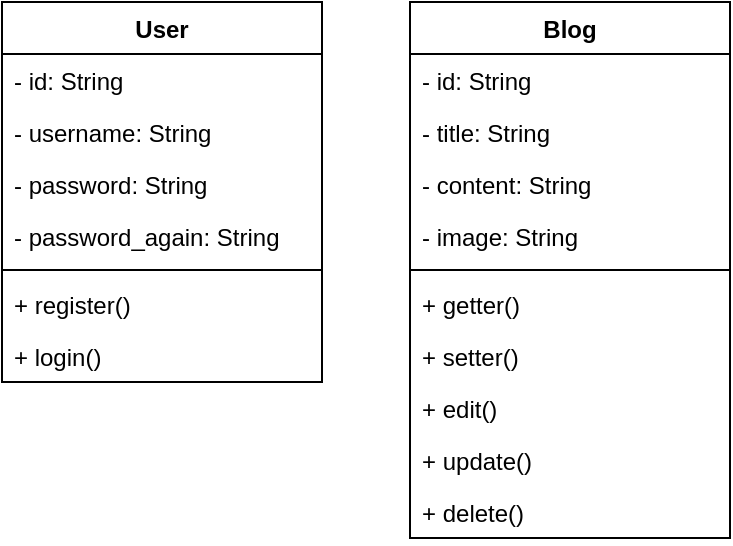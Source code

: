 <mxfile version="18.0.7" type="device"><diagram id="zRhynXQeZqjiwi_pxR_h" name="Page-1"><mxGraphModel dx="868" dy="482" grid="1" gridSize="10" guides="1" tooltips="1" connect="1" arrows="1" fold="1" page="1" pageScale="1" pageWidth="827" pageHeight="1169" math="0" shadow="0"><root><mxCell id="0"/><mxCell id="1" parent="0"/><mxCell id="BGDfD64KPP-HDOuQ34qw-1" value="User" style="swimlane;fontStyle=1;align=center;verticalAlign=top;childLayout=stackLayout;horizontal=1;startSize=26;horizontalStack=0;resizeParent=1;resizeParentMax=0;resizeLast=0;collapsible=1;marginBottom=0;" parent="1" vertex="1"><mxGeometry x="50" y="40" width="160" height="190" as="geometry"><mxRectangle x="40" y="40" width="60" height="26" as="alternateBounds"/></mxGeometry></mxCell><mxCell id="U4o_d2_peSZYe-5fcDGZ-3" value="- id: String" style="text;strokeColor=none;fillColor=none;align=left;verticalAlign=top;spacingLeft=4;spacingRight=4;overflow=hidden;rotatable=0;points=[[0,0.5],[1,0.5]];portConstraint=eastwest;" vertex="1" parent="BGDfD64KPP-HDOuQ34qw-1"><mxGeometry y="26" width="160" height="26" as="geometry"/></mxCell><mxCell id="BGDfD64KPP-HDOuQ34qw-2" value="- username: String" style="text;strokeColor=none;fillColor=none;align=left;verticalAlign=top;spacingLeft=4;spacingRight=4;overflow=hidden;rotatable=0;points=[[0,0.5],[1,0.5]];portConstraint=eastwest;" parent="BGDfD64KPP-HDOuQ34qw-1" vertex="1"><mxGeometry y="52" width="160" height="26" as="geometry"/></mxCell><mxCell id="BGDfD64KPP-HDOuQ34qw-9" value="- password: String" style="text;strokeColor=none;fillColor=none;align=left;verticalAlign=top;spacingLeft=4;spacingRight=4;overflow=hidden;rotatable=0;points=[[0,0.5],[1,0.5]];portConstraint=eastwest;" parent="BGDfD64KPP-HDOuQ34qw-1" vertex="1"><mxGeometry y="78" width="160" height="26" as="geometry"/></mxCell><mxCell id="U4o_d2_peSZYe-5fcDGZ-4" value="- password_again: String" style="text;strokeColor=none;fillColor=none;align=left;verticalAlign=top;spacingLeft=4;spacingRight=4;overflow=hidden;rotatable=0;points=[[0,0.5],[1,0.5]];portConstraint=eastwest;" vertex="1" parent="BGDfD64KPP-HDOuQ34qw-1"><mxGeometry y="104" width="160" height="26" as="geometry"/></mxCell><mxCell id="BGDfD64KPP-HDOuQ34qw-3" value="" style="line;strokeWidth=1;fillColor=none;align=left;verticalAlign=middle;spacingTop=-1;spacingLeft=3;spacingRight=3;rotatable=0;labelPosition=right;points=[];portConstraint=eastwest;" parent="BGDfD64KPP-HDOuQ34qw-1" vertex="1"><mxGeometry y="130" width="160" height="8" as="geometry"/></mxCell><mxCell id="BGDfD64KPP-HDOuQ34qw-20" value="+ register()" style="text;strokeColor=none;fillColor=none;align=left;verticalAlign=top;spacingLeft=4;spacingRight=4;overflow=hidden;rotatable=0;points=[[0,0.5],[1,0.5]];portConstraint=eastwest;" parent="BGDfD64KPP-HDOuQ34qw-1" vertex="1"><mxGeometry y="138" width="160" height="26" as="geometry"/></mxCell><mxCell id="BGDfD64KPP-HDOuQ34qw-4" value="+ login()" style="text;strokeColor=none;fillColor=none;align=left;verticalAlign=top;spacingLeft=4;spacingRight=4;overflow=hidden;rotatable=0;points=[[0,0.5],[1,0.5]];portConstraint=eastwest;" parent="BGDfD64KPP-HDOuQ34qw-1" vertex="1"><mxGeometry y="164" width="160" height="26" as="geometry"/></mxCell><mxCell id="BGDfD64KPP-HDOuQ34qw-23" value="Blog" style="swimlane;fontStyle=1;align=center;verticalAlign=top;childLayout=stackLayout;horizontal=1;startSize=26;horizontalStack=0;resizeParent=1;resizeParentMax=0;resizeLast=0;collapsible=1;marginBottom=0;" parent="1" vertex="1"><mxGeometry x="254" y="40" width="160" height="268" as="geometry"><mxRectangle x="40" y="40" width="60" height="26" as="alternateBounds"/></mxGeometry></mxCell><mxCell id="BGDfD64KPP-HDOuQ34qw-25" value="- id: String " style="text;strokeColor=none;fillColor=none;align=left;verticalAlign=top;spacingLeft=4;spacingRight=4;overflow=hidden;rotatable=0;points=[[0,0.5],[1,0.5]];portConstraint=eastwest;" parent="BGDfD64KPP-HDOuQ34qw-23" vertex="1"><mxGeometry y="26" width="160" height="26" as="geometry"/></mxCell><mxCell id="U4o_d2_peSZYe-5fcDGZ-6" value="- title: String " style="text;strokeColor=none;fillColor=none;align=left;verticalAlign=top;spacingLeft=4;spacingRight=4;overflow=hidden;rotatable=0;points=[[0,0.5],[1,0.5]];portConstraint=eastwest;" vertex="1" parent="BGDfD64KPP-HDOuQ34qw-23"><mxGeometry y="52" width="160" height="26" as="geometry"/></mxCell><mxCell id="BGDfD64KPP-HDOuQ34qw-33" value="- content: String " style="text;strokeColor=none;fillColor=none;align=left;verticalAlign=top;spacingLeft=4;spacingRight=4;overflow=hidden;rotatable=0;points=[[0,0.5],[1,0.5]];portConstraint=eastwest;" parent="BGDfD64KPP-HDOuQ34qw-23" vertex="1"><mxGeometry y="78" width="160" height="26" as="geometry"/></mxCell><mxCell id="U4o_d2_peSZYe-5fcDGZ-7" value="- image: String " style="text;strokeColor=none;fillColor=none;align=left;verticalAlign=top;spacingLeft=4;spacingRight=4;overflow=hidden;rotatable=0;points=[[0,0.5],[1,0.5]];portConstraint=eastwest;" vertex="1" parent="BGDfD64KPP-HDOuQ34qw-23"><mxGeometry y="104" width="160" height="26" as="geometry"/></mxCell><mxCell id="BGDfD64KPP-HDOuQ34qw-26" value="" style="line;strokeWidth=1;fillColor=none;align=left;verticalAlign=middle;spacingTop=-1;spacingLeft=3;spacingRight=3;rotatable=0;labelPosition=right;points=[];portConstraint=eastwest;" parent="BGDfD64KPP-HDOuQ34qw-23" vertex="1"><mxGeometry y="130" width="160" height="8" as="geometry"/></mxCell><mxCell id="BGDfD64KPP-HDOuQ34qw-34" value="+ getter()" style="text;strokeColor=none;fillColor=none;align=left;verticalAlign=top;spacingLeft=4;spacingRight=4;overflow=hidden;rotatable=0;points=[[0,0.5],[1,0.5]];portConstraint=eastwest;" parent="BGDfD64KPP-HDOuQ34qw-23" vertex="1"><mxGeometry y="138" width="160" height="26" as="geometry"/></mxCell><mxCell id="BGDfD64KPP-HDOuQ34qw-35" value="+ setter()" style="text;strokeColor=none;fillColor=none;align=left;verticalAlign=top;spacingLeft=4;spacingRight=4;overflow=hidden;rotatable=0;points=[[0,0.5],[1,0.5]];portConstraint=eastwest;" parent="BGDfD64KPP-HDOuQ34qw-23" vertex="1"><mxGeometry y="164" width="160" height="26" as="geometry"/></mxCell><mxCell id="BGDfD64KPP-HDOuQ34qw-41" value="+ edit()" style="text;strokeColor=none;fillColor=none;align=left;verticalAlign=top;spacingLeft=4;spacingRight=4;overflow=hidden;rotatable=0;points=[[0,0.5],[1,0.5]];portConstraint=eastwest;" parent="BGDfD64KPP-HDOuQ34qw-23" vertex="1"><mxGeometry y="190" width="160" height="26" as="geometry"/></mxCell><mxCell id="BGDfD64KPP-HDOuQ34qw-29" value="+ update()" style="text;strokeColor=none;fillColor=none;align=left;verticalAlign=top;spacingLeft=4;spacingRight=4;overflow=hidden;rotatable=0;points=[[0,0.5],[1,0.5]];portConstraint=eastwest;" parent="BGDfD64KPP-HDOuQ34qw-23" vertex="1"><mxGeometry y="216" width="160" height="26" as="geometry"/></mxCell><mxCell id="U4o_d2_peSZYe-5fcDGZ-9" value="+ delete()" style="text;strokeColor=none;fillColor=none;align=left;verticalAlign=top;spacingLeft=4;spacingRight=4;overflow=hidden;rotatable=0;points=[[0,0.5],[1,0.5]];portConstraint=eastwest;" vertex="1" parent="BGDfD64KPP-HDOuQ34qw-23"><mxGeometry y="242" width="160" height="26" as="geometry"/></mxCell></root></mxGraphModel></diagram></mxfile>